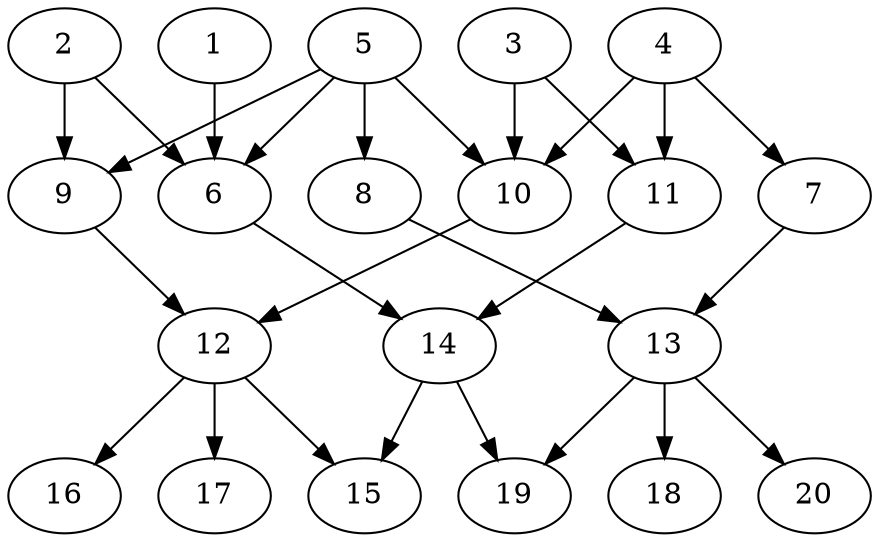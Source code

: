 // DAG automatically generated by daggen at Wed Jul 24 22:02:40 2019
// ./daggen --dot -n 20 --ccr 0.5 --fat 0.6 --regular 0.5 --density 0.5 --mindata 5242880 --maxdata 52428800 
digraph G {
  1 [size="79224832", alpha="0.13", expect_size="39612416"] 
  1 -> 6 [size ="39612416"]
  2 [size="36892672", alpha="0.05", expect_size="18446336"] 
  2 -> 6 [size ="18446336"]
  2 -> 9 [size ="18446336"]
  3 [size="53698560", alpha="0.14", expect_size="26849280"] 
  3 -> 10 [size ="26849280"]
  3 -> 11 [size ="26849280"]
  4 [size="14749696", alpha="0.11", expect_size="7374848"] 
  4 -> 7 [size ="7374848"]
  4 -> 10 [size ="7374848"]
  4 -> 11 [size ="7374848"]
  5 [size="29532160", alpha="0.11", expect_size="14766080"] 
  5 -> 6 [size ="14766080"]
  5 -> 8 [size ="14766080"]
  5 -> 9 [size ="14766080"]
  5 -> 10 [size ="14766080"]
  6 [size="77740032", alpha="0.02", expect_size="38870016"] 
  6 -> 14 [size ="38870016"]
  7 [size="16267264", alpha="0.02", expect_size="8133632"] 
  7 -> 13 [size ="8133632"]
  8 [size="50876416", alpha="0.10", expect_size="25438208"] 
  8 -> 13 [size ="25438208"]
  9 [size="58144768", alpha="0.04", expect_size="29072384"] 
  9 -> 12 [size ="29072384"]
  10 [size="95635456", alpha="0.05", expect_size="47817728"] 
  10 -> 12 [size ="47817728"]
  11 [size="75479040", alpha="0.08", expect_size="37739520"] 
  11 -> 14 [size ="37739520"]
  12 [size="41521152", alpha="0.17", expect_size="20760576"] 
  12 -> 15 [size ="20760576"]
  12 -> 16 [size ="20760576"]
  12 -> 17 [size ="20760576"]
  13 [size="67102720", alpha="0.06", expect_size="33551360"] 
  13 -> 18 [size ="33551360"]
  13 -> 19 [size ="33551360"]
  13 -> 20 [size ="33551360"]
  14 [size="38950912", alpha="0.12", expect_size="19475456"] 
  14 -> 15 [size ="19475456"]
  14 -> 19 [size ="19475456"]
  15 [size="92467200", alpha="0.04", expect_size="46233600"] 
  16 [size="50126848", alpha="0.18", expect_size="25063424"] 
  17 [size="61546496", alpha="0.07", expect_size="30773248"] 
  18 [size="71704576", alpha="0.19", expect_size="35852288"] 
  19 [size="22996992", alpha="0.06", expect_size="11498496"] 
  20 [size="42895360", alpha="0.04", expect_size="21447680"] 
}
